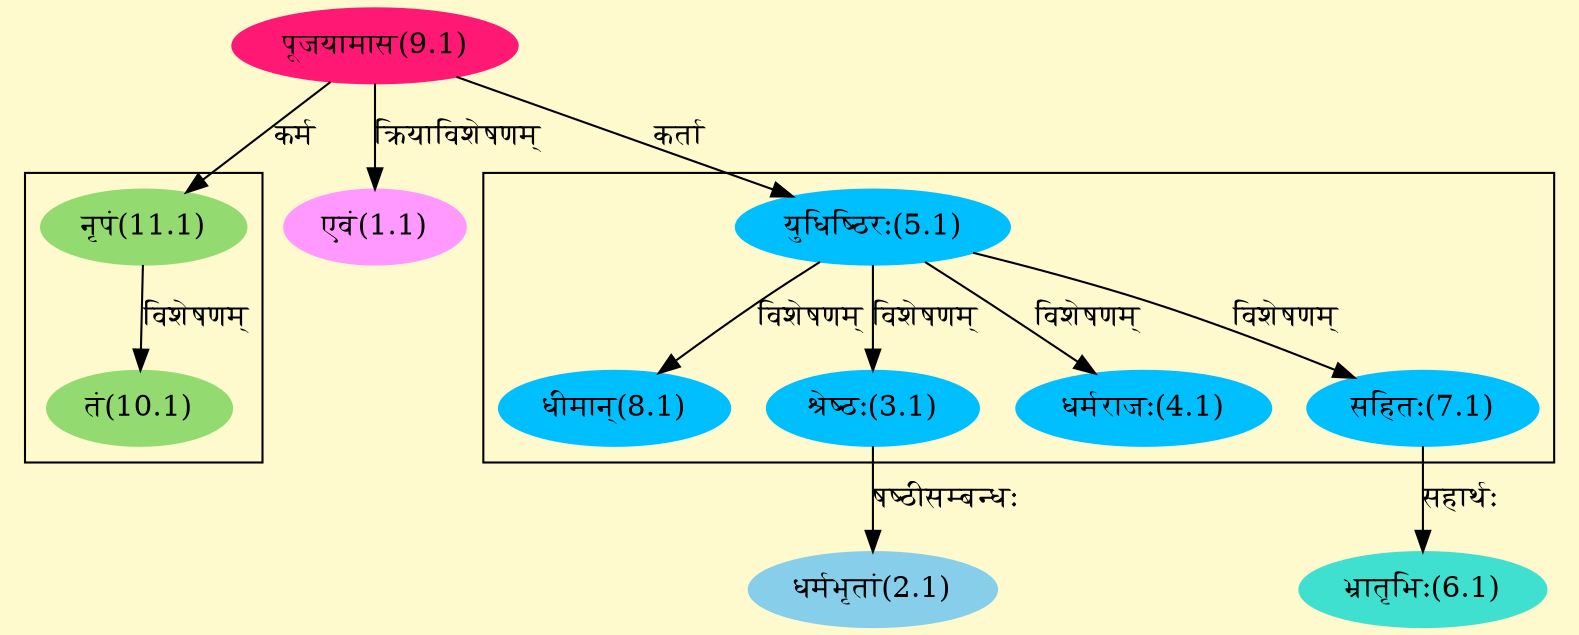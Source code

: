 digraph G{
rankdir=BT;
 compound=true;
 bgcolor="lemonchiffon1";

subgraph cluster_1{
Node3_1 [style=filled, color="#00BFFF" label = "श्रेष्ठः(3.1)"]
Node5_1 [style=filled, color="#00BFFF" label = "युधिष्ठिरः(5.1)"]
Node4_1 [style=filled, color="#00BFFF" label = "धर्मराजः(4.1)"]
Node7_1 [style=filled, color="#00BFFF" label = "सहितः(7.1)"]
Node8_1 [style=filled, color="#00BFFF" label = "धीमान्(8.1)"]

}

subgraph cluster_2{
Node10_1 [style=filled, color="#93DB70" label = "तं(10.1)"]
Node11_1 [style=filled, color="#93DB70" label = "नृपं(11.1)"]

}
Node1_1 [style=filled, color="#FF99FF" label = "एवं(1.1)"]
Node9_1 [style=filled, color="#FF1975" label = "पूजयामास(9.1)"]
Node2_1 [style=filled, color="#87CEEB" label = "धर्मभृतां(2.1)"]
Node3_1 [style=filled, color="#00BFFF" label = "श्रेष्ठः(3.1)"]
Node5_1 [style=filled, color="#00BFFF" label = "युधिष्ठिरः(5.1)"]
Node6_1 [style=filled, color="#40E0D0" label = "भ्रातृभिः(6.1)"]
Node7_1 [style=filled, color="#00BFFF" label = "सहितः(7.1)"]
Node [style=filled, color="" label = "()"]
Node11_1 [style=filled, color="#93DB70" label = "नृपं(11.1)"]
/* Start of Relations section */

Node1_1 -> Node9_1 [  label="क्रियाविशेषणम्"  dir="back" ]
Node2_1 -> Node3_1 [  label="षष्ठीसम्बन्धः"  dir="back" ]
Node3_1 -> Node5_1 [  label="विशेषणम्"  dir="back" ]
Node4_1 -> Node5_1 [  label="विशेषणम्"  dir="back" ]
Node5_1 -> Node9_1 [  label="कर्ता"  dir="back" ]
Node6_1 -> Node7_1 [  label="सहार्थः"  dir="back" ]
Node7_1 -> Node5_1 [  label="विशेषणम्"  dir="back" ]
Node8_1 -> Node5_1 [  label="विशेषणम्"  dir="back" ]
Node10_1 -> Node11_1 [  label="विशेषणम्"  dir="back" ]
Node11_1 -> Node9_1 [  label="कर्म"  dir="back" ]
}
